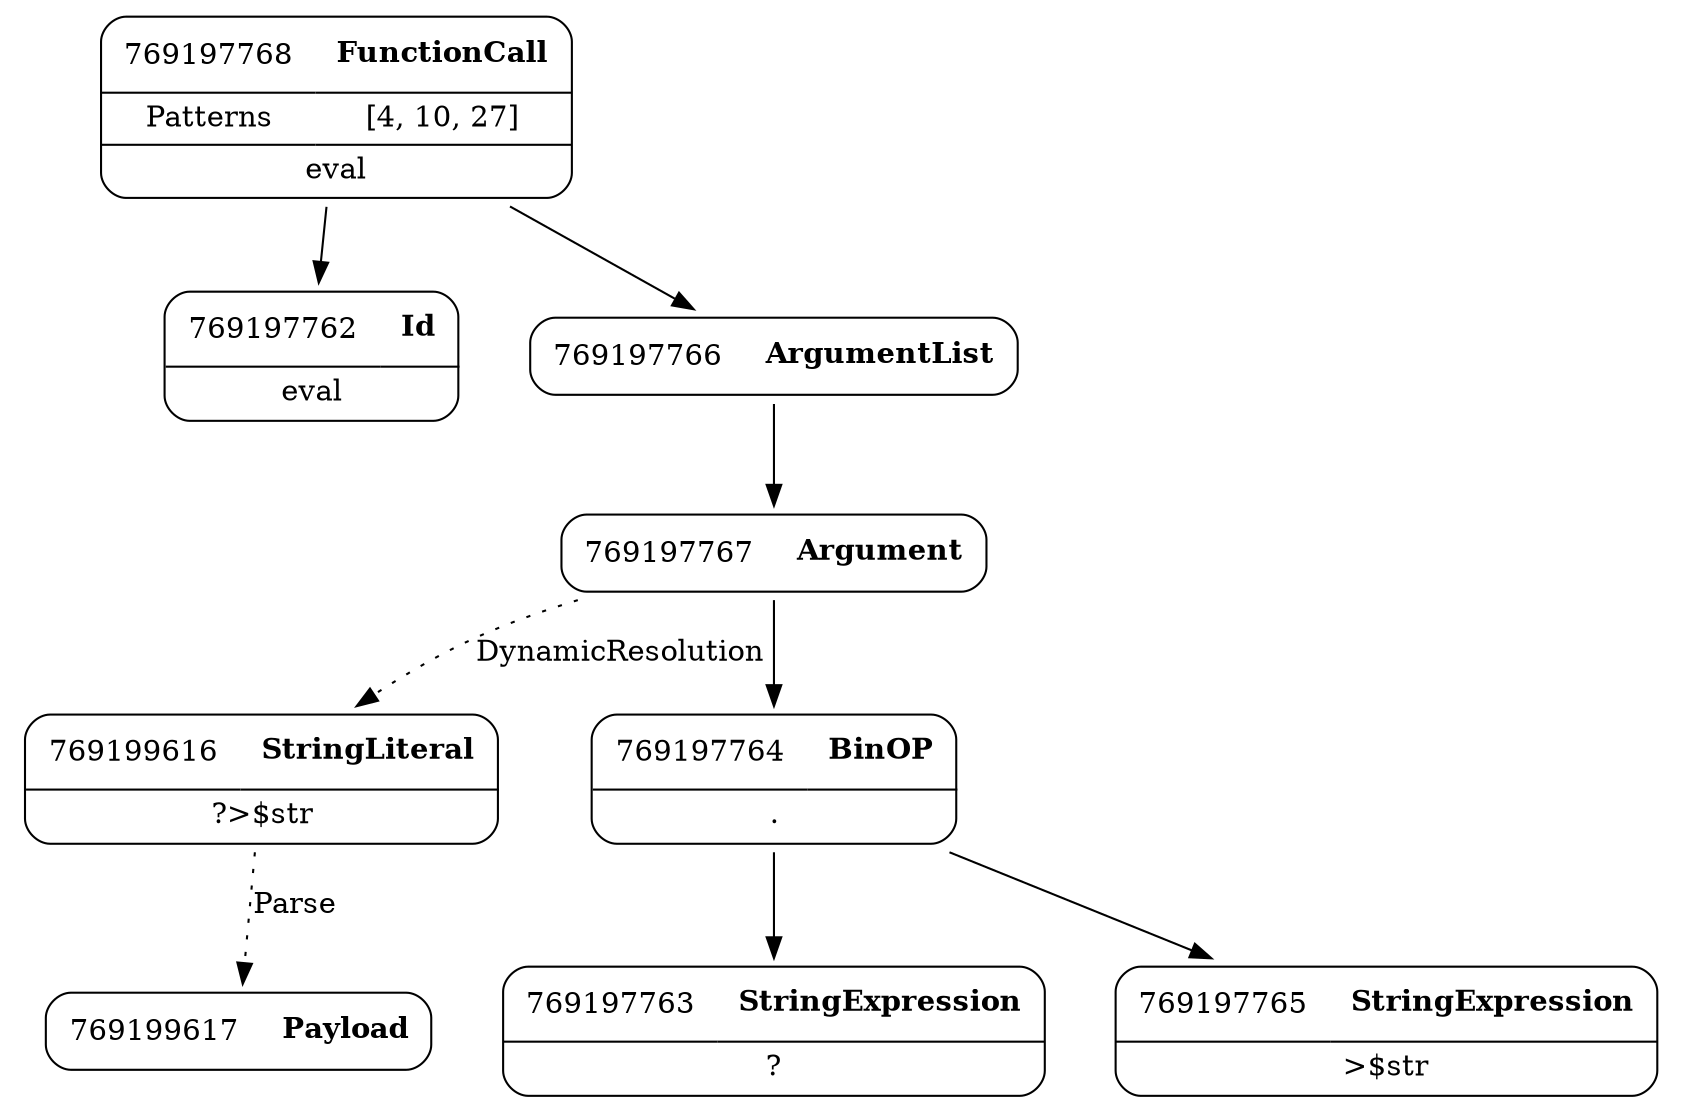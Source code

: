 digraph ast {
node [shape=none];
769197768 [label=<<TABLE border='1' cellspacing='0' cellpadding='10' style='rounded' ><TR><TD border='0'>769197768</TD><TD border='0'><B>FunctionCall</B></TD></TR><HR/><TR><TD border='0' cellpadding='5'>Patterns</TD><TD border='0' cellpadding='5'>[4, 10, 27]</TD></TR><HR/><TR><TD border='0' cellpadding='5' colspan='2'>eval</TD></TR></TABLE>>];
769197768 -> 769197762 [weight=2];
769197768 -> 769197766 [weight=2];
769199617 [label=<<TABLE border='1' cellspacing='0' cellpadding='10' style='rounded' ><TR><TD border='0'>769199617</TD><TD border='0'><B>Payload</B></TD></TR></TABLE>>];
769199616 [label=<<TABLE border='1' cellspacing='0' cellpadding='10' style='rounded' ><TR><TD border='0'>769199616</TD><TD border='0'><B>StringLiteral</B></TD></TR><HR/><TR><TD border='0' cellpadding='5' colspan='2'>?&gt;$str</TD></TR></TABLE>>];
769199616 -> 769199617 [style=dotted,label=Parse];
769197763 [label=<<TABLE border='1' cellspacing='0' cellpadding='10' style='rounded' ><TR><TD border='0'>769197763</TD><TD border='0'><B>StringExpression</B></TD></TR><HR/><TR><TD border='0' cellpadding='5' colspan='2'>?</TD></TR></TABLE>>];
769197762 [label=<<TABLE border='1' cellspacing='0' cellpadding='10' style='rounded' ><TR><TD border='0'>769197762</TD><TD border='0'><B>Id</B></TD></TR><HR/><TR><TD border='0' cellpadding='5' colspan='2'>eval</TD></TR></TABLE>>];
769197765 [label=<<TABLE border='1' cellspacing='0' cellpadding='10' style='rounded' ><TR><TD border='0'>769197765</TD><TD border='0'><B>StringExpression</B></TD></TR><HR/><TR><TD border='0' cellpadding='5' colspan='2'>&gt;$str</TD></TR></TABLE>>];
769197764 [label=<<TABLE border='1' cellspacing='0' cellpadding='10' style='rounded' ><TR><TD border='0'>769197764</TD><TD border='0'><B>BinOP</B></TD></TR><HR/><TR><TD border='0' cellpadding='5' colspan='2'>.</TD></TR></TABLE>>];
769197764 -> 769197763 [weight=2];
769197764 -> 769197765 [weight=2];
769197767 [label=<<TABLE border='1' cellspacing='0' cellpadding='10' style='rounded' ><TR><TD border='0'>769197767</TD><TD border='0'><B>Argument</B></TD></TR></TABLE>>];
769197767 -> 769197764 [weight=2];
769197767 -> 769199616 [style=dotted,label=DynamicResolution];
769197766 [label=<<TABLE border='1' cellspacing='0' cellpadding='10' style='rounded' ><TR><TD border='0'>769197766</TD><TD border='0'><B>ArgumentList</B></TD></TR></TABLE>>];
769197766 -> 769197767 [weight=2];
}
